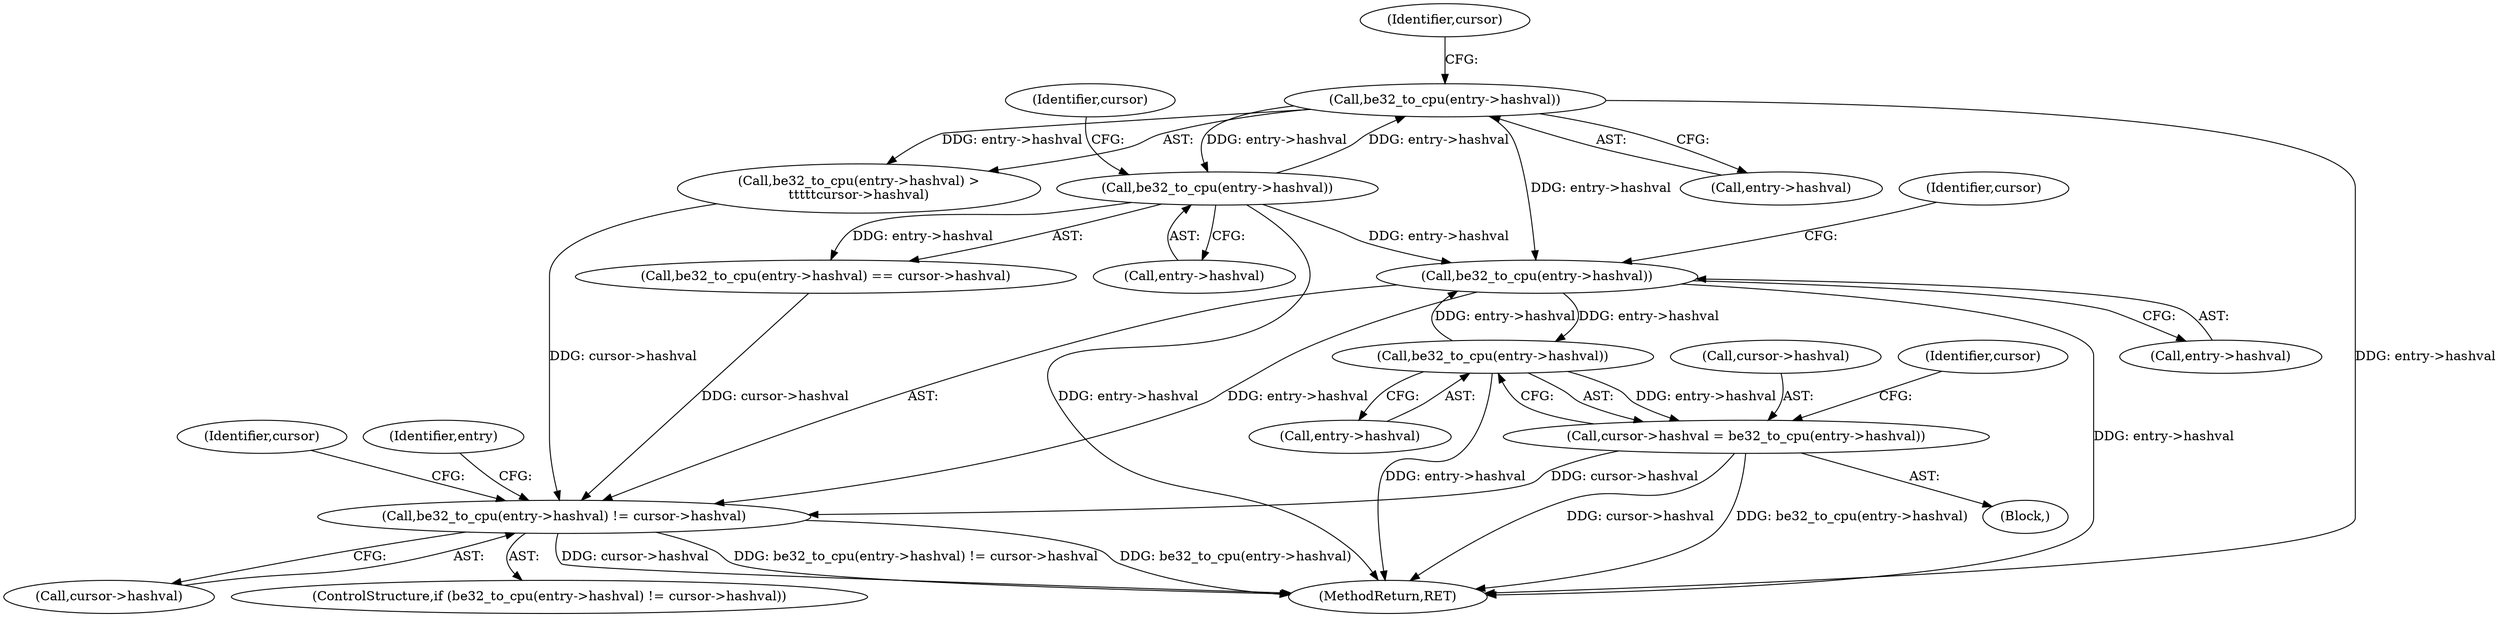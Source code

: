 digraph "0_linux_2e83b79b2d6c78bf1b4aa227938a214dcbddc83f@pointer" {
"1000266" [label="(Call,be32_to_cpu(entry->hashval))"];
"1000208" [label="(Call,be32_to_cpu(entry->hashval))"];
"1000178" [label="(Call,be32_to_cpu(entry->hashval))"];
"1000278" [label="(Call,be32_to_cpu(entry->hashval))"];
"1000266" [label="(Call,be32_to_cpu(entry->hashval))"];
"1000265" [label="(Call,be32_to_cpu(entry->hashval) != cursor->hashval)"];
"1000274" [label="(Call,cursor->hashval = be32_to_cpu(entry->hashval))"];
"1000284" [label="(Identifier,cursor)"];
"1000274" [label="(Call,cursor->hashval = be32_to_cpu(entry->hashval))"];
"1000178" [label="(Call,be32_to_cpu(entry->hashval))"];
"1000207" [label="(Call,be32_to_cpu(entry->hashval) >\n\t\t\t\t\tcursor->hashval)"];
"1000267" [label="(Call,entry->hashval)"];
"1000273" [label="(Block,)"];
"1000266" [label="(Call,be32_to_cpu(entry->hashval))"];
"1000275" [label="(Call,cursor->hashval)"];
"1000276" [label="(Identifier,cursor)"];
"1000278" [label="(Call,be32_to_cpu(entry->hashval))"];
"1000209" [label="(Call,entry->hashval)"];
"1000208" [label="(Call,be32_to_cpu(entry->hashval))"];
"1000290" [label="(Identifier,entry)"];
"1000495" [label="(MethodReturn,RET)"];
"1000270" [label="(Call,cursor->hashval)"];
"1000183" [label="(Identifier,cursor)"];
"1000265" [label="(Call,be32_to_cpu(entry->hashval) != cursor->hashval)"];
"1000179" [label="(Call,entry->hashval)"];
"1000271" [label="(Identifier,cursor)"];
"1000213" [label="(Identifier,cursor)"];
"1000279" [label="(Call,entry->hashval)"];
"1000264" [label="(ControlStructure,if (be32_to_cpu(entry->hashval) != cursor->hashval))"];
"1000177" [label="(Call,be32_to_cpu(entry->hashval) == cursor->hashval)"];
"1000266" -> "1000265"  [label="AST: "];
"1000266" -> "1000267"  [label="CFG: "];
"1000267" -> "1000266"  [label="AST: "];
"1000271" -> "1000266"  [label="CFG: "];
"1000266" -> "1000495"  [label="DDG: entry->hashval"];
"1000266" -> "1000265"  [label="DDG: entry->hashval"];
"1000208" -> "1000266"  [label="DDG: entry->hashval"];
"1000178" -> "1000266"  [label="DDG: entry->hashval"];
"1000278" -> "1000266"  [label="DDG: entry->hashval"];
"1000266" -> "1000278"  [label="DDG: entry->hashval"];
"1000208" -> "1000207"  [label="AST: "];
"1000208" -> "1000209"  [label="CFG: "];
"1000209" -> "1000208"  [label="AST: "];
"1000213" -> "1000208"  [label="CFG: "];
"1000208" -> "1000495"  [label="DDG: entry->hashval"];
"1000208" -> "1000178"  [label="DDG: entry->hashval"];
"1000208" -> "1000207"  [label="DDG: entry->hashval"];
"1000178" -> "1000208"  [label="DDG: entry->hashval"];
"1000178" -> "1000177"  [label="AST: "];
"1000178" -> "1000179"  [label="CFG: "];
"1000179" -> "1000178"  [label="AST: "];
"1000183" -> "1000178"  [label="CFG: "];
"1000178" -> "1000495"  [label="DDG: entry->hashval"];
"1000178" -> "1000177"  [label="DDG: entry->hashval"];
"1000278" -> "1000274"  [label="AST: "];
"1000278" -> "1000279"  [label="CFG: "];
"1000279" -> "1000278"  [label="AST: "];
"1000274" -> "1000278"  [label="CFG: "];
"1000278" -> "1000495"  [label="DDG: entry->hashval"];
"1000278" -> "1000274"  [label="DDG: entry->hashval"];
"1000265" -> "1000264"  [label="AST: "];
"1000265" -> "1000270"  [label="CFG: "];
"1000270" -> "1000265"  [label="AST: "];
"1000276" -> "1000265"  [label="CFG: "];
"1000290" -> "1000265"  [label="CFG: "];
"1000265" -> "1000495"  [label="DDG: be32_to_cpu(entry->hashval) != cursor->hashval"];
"1000265" -> "1000495"  [label="DDG: be32_to_cpu(entry->hashval)"];
"1000265" -> "1000495"  [label="DDG: cursor->hashval"];
"1000177" -> "1000265"  [label="DDG: cursor->hashval"];
"1000274" -> "1000265"  [label="DDG: cursor->hashval"];
"1000207" -> "1000265"  [label="DDG: cursor->hashval"];
"1000274" -> "1000273"  [label="AST: "];
"1000275" -> "1000274"  [label="AST: "];
"1000284" -> "1000274"  [label="CFG: "];
"1000274" -> "1000495"  [label="DDG: cursor->hashval"];
"1000274" -> "1000495"  [label="DDG: be32_to_cpu(entry->hashval)"];
}
